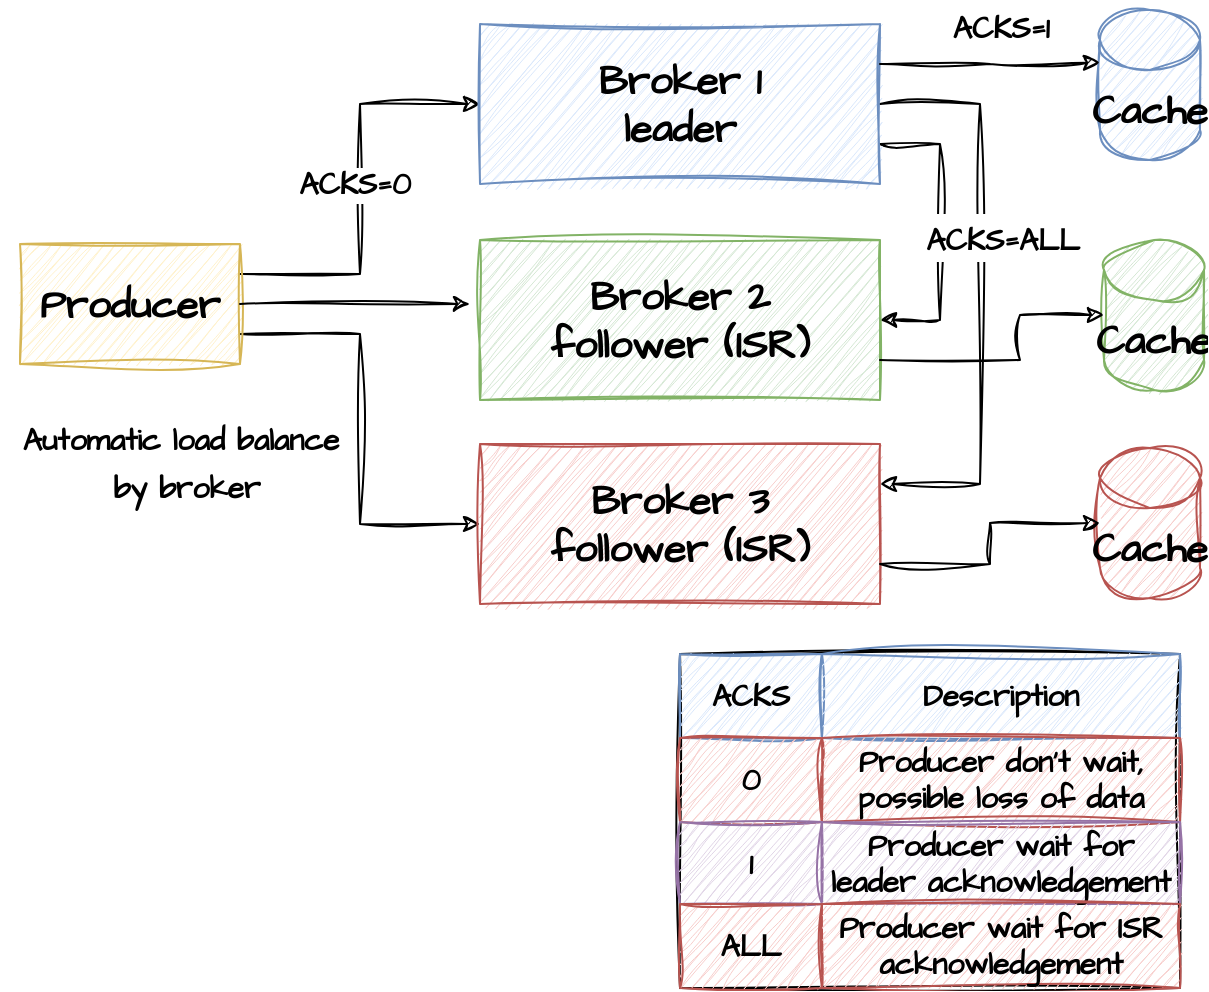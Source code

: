 <mxfile version="22.0.0" type="device">
  <diagram name="Page-1" id="VSsQzjnzfruYVSWJNL3c">
    <mxGraphModel dx="792" dy="1187" grid="1" gridSize="10" guides="1" tooltips="1" connect="1" arrows="1" fold="1" page="1" pageScale="1" pageWidth="827" pageHeight="1169" math="0" shadow="0">
      <root>
        <mxCell id="0" />
        <mxCell id="1" parent="0" />
        <mxCell id="epcTaLJtLqxxRiWeK0-S-5" style="edgeStyle=orthogonalEdgeStyle;rounded=0;sketch=1;hachureGap=4;jiggle=2;curveFitting=1;orthogonalLoop=1;jettySize=auto;html=1;exitX=1;exitY=0.25;exitDx=0;exitDy=0;entryX=0;entryY=0.5;entryDx=0;entryDy=0;fontFamily=Architects Daughter;fontSource=https%3A%2F%2Ffonts.googleapis.com%2Fcss%3Ffamily%3DArchitects%2BDaughter;fontSize=16;" parent="1" source="epcTaLJtLqxxRiWeK0-S-1" target="epcTaLJtLqxxRiWeK0-S-2" edge="1">
          <mxGeometry relative="1" as="geometry" />
        </mxCell>
        <mxCell id="Qruao_EVeviYjsC-ctv3-31" value="ACKS=0" style="edgeLabel;html=1;align=center;verticalAlign=middle;resizable=0;points=[];fontSize=15;fontFamily=Architects Daughter;fontStyle=1" vertex="1" connectable="0" parent="epcTaLJtLqxxRiWeK0-S-5">
          <mxGeometry x="-0.054" y="3" relative="1" as="geometry">
            <mxPoint y="-8" as="offset" />
          </mxGeometry>
        </mxCell>
        <mxCell id="epcTaLJtLqxxRiWeK0-S-33" style="edgeStyle=orthogonalEdgeStyle;rounded=0;sketch=1;hachureGap=4;jiggle=2;curveFitting=1;orthogonalLoop=1;jettySize=auto;html=1;exitX=1;exitY=0.75;exitDx=0;exitDy=0;entryX=0;entryY=0.5;entryDx=0;entryDy=0;fontFamily=Architects Daughter;fontSource=https%3A%2F%2Ffonts.googleapis.com%2Fcss%3Ffamily%3DArchitects%2BDaughter;fontSize=16;" parent="1" source="epcTaLJtLqxxRiWeK0-S-1" target="epcTaLJtLqxxRiWeK0-S-4" edge="1">
          <mxGeometry relative="1" as="geometry" />
        </mxCell>
        <mxCell id="epcTaLJtLqxxRiWeK0-S-1" value="Producer" style="rounded=0;whiteSpace=wrap;html=1;sketch=1;hachureGap=4;jiggle=2;curveFitting=1;fontFamily=Architects Daughter;fontSource=https%3A%2F%2Ffonts.googleapis.com%2Fcss%3Ffamily%3DArchitects%2BDaughter;fontSize=20;fontStyle=1;fillColor=#fff2cc;strokeColor=#d6b656;" parent="1" vertex="1">
          <mxGeometry x="20" y="475" width="110" height="60" as="geometry" />
        </mxCell>
        <mxCell id="Qruao_EVeviYjsC-ctv3-40" style="edgeStyle=orthogonalEdgeStyle;rounded=0;sketch=1;hachureGap=4;jiggle=2;curveFitting=1;orthogonalLoop=1;jettySize=auto;html=1;exitX=1;exitY=0.75;exitDx=0;exitDy=0;entryX=1;entryY=0.5;entryDx=0;entryDy=0;fontFamily=Architects Daughter;fontSource=https%3A%2F%2Ffonts.googleapis.com%2Fcss%3Ffamily%3DArchitects%2BDaughter;fontSize=16;" edge="1" parent="1" source="epcTaLJtLqxxRiWeK0-S-2" target="epcTaLJtLqxxRiWeK0-S-3">
          <mxGeometry relative="1" as="geometry">
            <Array as="points">
              <mxPoint x="480" y="425" />
              <mxPoint x="480" y="513" />
            </Array>
          </mxGeometry>
        </mxCell>
        <mxCell id="Qruao_EVeviYjsC-ctv3-47" style="edgeStyle=orthogonalEdgeStyle;rounded=0;sketch=1;hachureGap=4;jiggle=2;curveFitting=1;orthogonalLoop=1;jettySize=auto;html=1;exitX=1;exitY=0.5;exitDx=0;exitDy=0;entryX=1;entryY=0.25;entryDx=0;entryDy=0;fontFamily=Architects Daughter;fontSource=https%3A%2F%2Ffonts.googleapis.com%2Fcss%3Ffamily%3DArchitects%2BDaughter;fontSize=16;" edge="1" parent="1" source="epcTaLJtLqxxRiWeK0-S-2" target="epcTaLJtLqxxRiWeK0-S-4">
          <mxGeometry relative="1" as="geometry">
            <Array as="points">
              <mxPoint x="500" y="405" />
              <mxPoint x="500" y="595" />
            </Array>
          </mxGeometry>
        </mxCell>
        <mxCell id="epcTaLJtLqxxRiWeK0-S-2" value="Broker 1&lt;br&gt;leader" style="rounded=0;whiteSpace=wrap;html=1;sketch=1;hachureGap=4;jiggle=2;curveFitting=1;fontFamily=Architects Daughter;fontSource=https%3A%2F%2Ffonts.googleapis.com%2Fcss%3Ffamily%3DArchitects%2BDaughter;fontSize=20;fontStyle=1;fillColor=#dae8fc;strokeColor=#6c8ebf;" parent="1" vertex="1">
          <mxGeometry x="250" y="365" width="200" height="80" as="geometry" />
        </mxCell>
        <mxCell id="epcTaLJtLqxxRiWeK0-S-3" value="&lt;b&gt;Broker 2&lt;br&gt;follower (ISR)&lt;/b&gt;" style="rounded=0;whiteSpace=wrap;html=1;sketch=1;hachureGap=4;jiggle=2;curveFitting=1;fontFamily=Architects Daughter;fontSource=https%3A%2F%2Ffonts.googleapis.com%2Fcss%3Ffamily%3DArchitects%2BDaughter;fontSize=20;fillColor=#d5e8d4;strokeColor=#82b366;" parent="1" vertex="1">
          <mxGeometry x="250" y="473" width="200" height="80" as="geometry" />
        </mxCell>
        <mxCell id="epcTaLJtLqxxRiWeK0-S-4" value="Broker 3&lt;br&gt;follower (ISR)" style="rounded=0;whiteSpace=wrap;html=1;sketch=1;hachureGap=4;jiggle=2;curveFitting=1;fontFamily=Architects Daughter;fontSource=https%3A%2F%2Ffonts.googleapis.com%2Fcss%3Ffamily%3DArchitects%2BDaughter;fontSize=20;fillColor=#f8cecc;strokeColor=#b85450;fontStyle=1" parent="1" vertex="1">
          <mxGeometry x="250" y="575" width="200" height="80" as="geometry" />
        </mxCell>
        <mxCell id="epcTaLJtLqxxRiWeK0-S-7" style="edgeStyle=orthogonalEdgeStyle;rounded=0;sketch=1;hachureGap=4;jiggle=2;curveFitting=1;orthogonalLoop=1;jettySize=auto;html=1;exitX=1;exitY=0.5;exitDx=0;exitDy=0;entryX=-0.025;entryY=0.4;entryDx=0;entryDy=0;entryPerimeter=0;fontFamily=Architects Daughter;fontSource=https%3A%2F%2Ffonts.googleapis.com%2Fcss%3Ffamily%3DArchitects%2BDaughter;fontSize=16;" parent="1" source="epcTaLJtLqxxRiWeK0-S-1" target="epcTaLJtLqxxRiWeK0-S-3" edge="1">
          <mxGeometry relative="1" as="geometry" />
        </mxCell>
        <mxCell id="epcTaLJtLqxxRiWeK0-S-32" value="&lt;b style=&quot;font-size: 15px;&quot;&gt;Automatic load balance&lt;br&gt;&amp;nbsp;by broker&lt;/b&gt;" style="text;html=1;align=center;verticalAlign=middle;resizable=0;points=[];autosize=1;strokeColor=none;fillColor=none;fontSize=20;fontFamily=Architects Daughter;" parent="1" vertex="1">
          <mxGeometry x="10" y="553" width="180" height="60" as="geometry" />
        </mxCell>
        <mxCell id="Qruao_EVeviYjsC-ctv3-15" value="" style="childLayout=tableLayout;recursiveResize=0;shadow=0;sketch=1;hachureGap=4;jiggle=2;curveFitting=1;fontFamily=Architects Daughter;fontSource=https%3A%2F%2Ffonts.googleapis.com%2Fcss%3Ffamily%3DArchitects%2BDaughter;fontSize=15;fontStyle=1" vertex="1" parent="1">
          <mxGeometry x="350" y="680" width="250" height="167" as="geometry" />
        </mxCell>
        <mxCell id="Qruao_EVeviYjsC-ctv3-28" style="shape=tableRow;horizontal=0;startSize=0;swimlaneHead=0;swimlaneBody=0;top=0;left=0;bottom=0;right=0;dropTarget=0;collapsible=0;recursiveResize=0;expand=0;fontStyle=1;fillColor=none;strokeColor=inherit;sketch=1;hachureGap=4;jiggle=2;curveFitting=1;fontFamily=Architects Daughter;fontSource=https%3A%2F%2Ffonts.googleapis.com%2Fcss%3Ffamily%3DArchitects%2BDaughter;fontSize=15;" vertex="1" parent="Qruao_EVeviYjsC-ctv3-15">
          <mxGeometry width="250" height="42" as="geometry" />
        </mxCell>
        <mxCell id="Qruao_EVeviYjsC-ctv3-29" value="ACKS" style="connectable=0;recursiveResize=0;strokeColor=#6c8ebf;fillColor=#dae8fc;align=center;whiteSpace=wrap;html=1;sketch=1;hachureGap=4;jiggle=2;curveFitting=1;fontFamily=Architects Daughter;fontSource=https%3A%2F%2Ffonts.googleapis.com%2Fcss%3Ffamily%3DArchitects%2BDaughter;fontSize=15;fontStyle=1" vertex="1" parent="Qruao_EVeviYjsC-ctv3-28">
          <mxGeometry width="71" height="42" as="geometry">
            <mxRectangle width="71" height="42" as="alternateBounds" />
          </mxGeometry>
        </mxCell>
        <mxCell id="Qruao_EVeviYjsC-ctv3-30" value="Description" style="connectable=0;recursiveResize=0;strokeColor=#6c8ebf;fillColor=#dae8fc;align=center;whiteSpace=wrap;html=1;sketch=1;hachureGap=4;jiggle=2;curveFitting=1;fontFamily=Architects Daughter;fontSource=https%3A%2F%2Ffonts.googleapis.com%2Fcss%3Ffamily%3DArchitects%2BDaughter;fontSize=15;fontStyle=1" vertex="1" parent="Qruao_EVeviYjsC-ctv3-28">
          <mxGeometry x="71" width="179" height="42" as="geometry">
            <mxRectangle width="179" height="42" as="alternateBounds" />
          </mxGeometry>
        </mxCell>
        <mxCell id="Qruao_EVeviYjsC-ctv3-16" value="" style="shape=tableRow;horizontal=0;startSize=0;swimlaneHead=0;swimlaneBody=0;top=0;left=0;bottom=0;right=0;dropTarget=0;collapsible=0;recursiveResize=0;expand=0;fontStyle=1;fillColor=none;strokeColor=inherit;sketch=1;hachureGap=4;jiggle=2;curveFitting=1;fontFamily=Architects Daughter;fontSource=https%3A%2F%2Ffonts.googleapis.com%2Fcss%3Ffamily%3DArchitects%2BDaughter;fontSize=15;" vertex="1" parent="Qruao_EVeviYjsC-ctv3-15">
          <mxGeometry y="42" width="250" height="42" as="geometry" />
        </mxCell>
        <mxCell id="Qruao_EVeviYjsC-ctv3-17" value="0" style="connectable=0;recursiveResize=0;strokeColor=#b85450;fillColor=#f8cecc;align=center;whiteSpace=wrap;html=1;sketch=1;hachureGap=4;jiggle=2;curveFitting=1;fontFamily=Architects Daughter;fontSource=https%3A%2F%2Ffonts.googleapis.com%2Fcss%3Ffamily%3DArchitects%2BDaughter;fontSize=15;fontStyle=1" vertex="1" parent="Qruao_EVeviYjsC-ctv3-16">
          <mxGeometry width="71" height="42" as="geometry">
            <mxRectangle width="71" height="42" as="alternateBounds" />
          </mxGeometry>
        </mxCell>
        <mxCell id="Qruao_EVeviYjsC-ctv3-18" value="Producer don&#39;t wait, possible loss of data" style="connectable=0;recursiveResize=0;strokeColor=#b85450;fillColor=#f8cecc;align=center;whiteSpace=wrap;html=1;sketch=1;hachureGap=4;jiggle=2;curveFitting=1;fontFamily=Architects Daughter;fontSource=https%3A%2F%2Ffonts.googleapis.com%2Fcss%3Ffamily%3DArchitects%2BDaughter;fontSize=15;fontStyle=1" vertex="1" parent="Qruao_EVeviYjsC-ctv3-16">
          <mxGeometry x="71" width="179" height="42" as="geometry">
            <mxRectangle width="179" height="42" as="alternateBounds" />
          </mxGeometry>
        </mxCell>
        <mxCell id="Qruao_EVeviYjsC-ctv3-20" style="shape=tableRow;horizontal=0;startSize=0;swimlaneHead=0;swimlaneBody=0;top=0;left=0;bottom=0;right=0;dropTarget=0;collapsible=0;recursiveResize=0;expand=0;fontStyle=1;fillColor=none;strokeColor=inherit;sketch=1;hachureGap=4;jiggle=2;curveFitting=1;fontFamily=Architects Daughter;fontSource=https%3A%2F%2Ffonts.googleapis.com%2Fcss%3Ffamily%3DArchitects%2BDaughter;fontSize=15;" vertex="1" parent="Qruao_EVeviYjsC-ctv3-15">
          <mxGeometry y="84" width="250" height="41" as="geometry" />
        </mxCell>
        <mxCell id="Qruao_EVeviYjsC-ctv3-21" value="1" style="connectable=0;recursiveResize=0;strokeColor=#9673a6;fillColor=#e1d5e7;align=center;whiteSpace=wrap;html=1;sketch=1;hachureGap=4;jiggle=2;curveFitting=1;fontFamily=Architects Daughter;fontSource=https%3A%2F%2Ffonts.googleapis.com%2Fcss%3Ffamily%3DArchitects%2BDaughter;fontSize=15;fontStyle=1" vertex="1" parent="Qruao_EVeviYjsC-ctv3-20">
          <mxGeometry width="71" height="41" as="geometry">
            <mxRectangle width="71" height="41" as="alternateBounds" />
          </mxGeometry>
        </mxCell>
        <mxCell id="Qruao_EVeviYjsC-ctv3-22" value="Producer wait for leader acknowledgement" style="connectable=0;recursiveResize=0;strokeColor=#9673a6;fillColor=#e1d5e7;align=center;whiteSpace=wrap;html=1;sketch=1;hachureGap=4;jiggle=2;curveFitting=1;fontFamily=Architects Daughter;fontSource=https%3A%2F%2Ffonts.googleapis.com%2Fcss%3Ffamily%3DArchitects%2BDaughter;fontSize=15;fontStyle=1" vertex="1" parent="Qruao_EVeviYjsC-ctv3-20">
          <mxGeometry x="71" width="179" height="41" as="geometry">
            <mxRectangle width="179" height="41" as="alternateBounds" />
          </mxGeometry>
        </mxCell>
        <mxCell id="Qruao_EVeviYjsC-ctv3-24" style="shape=tableRow;horizontal=0;startSize=0;swimlaneHead=0;swimlaneBody=0;top=0;left=0;bottom=0;right=0;dropTarget=0;collapsible=0;recursiveResize=0;expand=0;fontStyle=1;fillColor=none;strokeColor=inherit;sketch=1;hachureGap=4;jiggle=2;curveFitting=1;fontFamily=Architects Daughter;fontSource=https%3A%2F%2Ffonts.googleapis.com%2Fcss%3Ffamily%3DArchitects%2BDaughter;fontSize=15;" vertex="1" parent="Qruao_EVeviYjsC-ctv3-15">
          <mxGeometry y="125" width="250" height="42" as="geometry" />
        </mxCell>
        <mxCell id="Qruao_EVeviYjsC-ctv3-25" value="ALL" style="connectable=0;recursiveResize=0;strokeColor=#b85450;fillColor=#f8cecc;align=center;whiteSpace=wrap;html=1;sketch=1;hachureGap=4;jiggle=2;curveFitting=1;fontFamily=Architects Daughter;fontSource=https%3A%2F%2Ffonts.googleapis.com%2Fcss%3Ffamily%3DArchitects%2BDaughter;fontSize=15;fontStyle=1" vertex="1" parent="Qruao_EVeviYjsC-ctv3-24">
          <mxGeometry width="71" height="42" as="geometry">
            <mxRectangle width="71" height="42" as="alternateBounds" />
          </mxGeometry>
        </mxCell>
        <mxCell id="Qruao_EVeviYjsC-ctv3-26" value="Producer wait for ISR acknowledgement" style="connectable=0;recursiveResize=0;strokeColor=#b85450;fillColor=#f8cecc;align=center;whiteSpace=wrap;html=1;sketch=1;hachureGap=4;jiggle=2;curveFitting=1;fontFamily=Architects Daughter;fontSource=https%3A%2F%2Ffonts.googleapis.com%2Fcss%3Ffamily%3DArchitects%2BDaughter;fontSize=15;fontStyle=1" vertex="1" parent="Qruao_EVeviYjsC-ctv3-24">
          <mxGeometry x="71" width="179" height="42" as="geometry">
            <mxRectangle width="179" height="42" as="alternateBounds" />
          </mxGeometry>
        </mxCell>
        <mxCell id="Qruao_EVeviYjsC-ctv3-32" value="Cache" style="shape=cylinder3;whiteSpace=wrap;html=1;boundedLbl=1;backgroundOutline=1;size=15;sketch=1;hachureGap=4;jiggle=2;curveFitting=1;fontFamily=Architects Daughter;fontSource=https%3A%2F%2Ffonts.googleapis.com%2Fcss%3Ffamily%3DArchitects%2BDaughter;fontSize=20;fillColor=#dae8fc;strokeColor=#6c8ebf;fontStyle=1" vertex="1" parent="1">
          <mxGeometry x="560" y="358" width="50" height="75" as="geometry" />
        </mxCell>
        <mxCell id="Qruao_EVeviYjsC-ctv3-36" style="edgeStyle=orthogonalEdgeStyle;rounded=0;sketch=1;hachureGap=4;jiggle=2;curveFitting=1;orthogonalLoop=1;jettySize=auto;html=1;exitX=1;exitY=0.25;exitDx=0;exitDy=0;entryX=0;entryY=0;entryDx=0;entryDy=26.25;entryPerimeter=0;fontFamily=Architects Daughter;fontSource=https%3A%2F%2Ffonts.googleapis.com%2Fcss%3Ffamily%3DArchitects%2BDaughter;fontSize=16;" edge="1" parent="1" source="epcTaLJtLqxxRiWeK0-S-2" target="Qruao_EVeviYjsC-ctv3-32">
          <mxGeometry relative="1" as="geometry" />
        </mxCell>
        <mxCell id="Qruao_EVeviYjsC-ctv3-39" value="&lt;b&gt;&lt;font style=&quot;font-size: 15px;&quot;&gt;ACKS=1&lt;/font&gt;&lt;/b&gt;" style="edgeLabel;html=1;align=center;verticalAlign=middle;resizable=0;points=[];fontSize=20;fontFamily=Architects Daughter;" vertex="1" connectable="0" parent="Qruao_EVeviYjsC-ctv3-36">
          <mxGeometry x="-0.043" y="1" relative="1" as="geometry">
            <mxPoint x="7" y="-19" as="offset" />
          </mxGeometry>
        </mxCell>
        <mxCell id="Qruao_EVeviYjsC-ctv3-42" value="&lt;b&gt;&lt;font style=&quot;font-size: 15px;&quot;&gt;ACKS=ALL&lt;/font&gt;&lt;/b&gt;" style="edgeLabel;html=1;align=center;verticalAlign=middle;resizable=0;points=[];fontSize=20;fontFamily=Architects Daughter;" vertex="1" connectable="0" parent="1">
          <mxGeometry x="500" y="370" as="geometry">
            <mxPoint x="11" y="101" as="offset" />
          </mxGeometry>
        </mxCell>
        <mxCell id="Qruao_EVeviYjsC-ctv3-43" value="Cache" style="shape=cylinder3;whiteSpace=wrap;html=1;boundedLbl=1;backgroundOutline=1;size=15;sketch=1;hachureGap=4;jiggle=2;curveFitting=1;fontFamily=Architects Daughter;fontSource=https%3A%2F%2Ffonts.googleapis.com%2Fcss%3Ffamily%3DArchitects%2BDaughter;fontSize=20;fillColor=#d5e8d4;strokeColor=#82b366;fontStyle=1" vertex="1" parent="1">
          <mxGeometry x="562" y="473" width="50" height="75" as="geometry" />
        </mxCell>
        <mxCell id="Qruao_EVeviYjsC-ctv3-44" value="Cache" style="shape=cylinder3;whiteSpace=wrap;html=1;boundedLbl=1;backgroundOutline=1;size=15;sketch=1;hachureGap=4;jiggle=2;curveFitting=1;fontFamily=Architects Daughter;fontSource=https%3A%2F%2Ffonts.googleapis.com%2Fcss%3Ffamily%3DArchitects%2BDaughter;fontSize=20;fillColor=#f8cecc;strokeColor=#b85450;fontStyle=1" vertex="1" parent="1">
          <mxGeometry x="560" y="577" width="50" height="75" as="geometry" />
        </mxCell>
        <mxCell id="Qruao_EVeviYjsC-ctv3-48" style="edgeStyle=orthogonalEdgeStyle;rounded=0;sketch=1;hachureGap=4;jiggle=2;curveFitting=1;orthogonalLoop=1;jettySize=auto;html=1;exitX=1;exitY=0.75;exitDx=0;exitDy=0;entryX=0;entryY=0.5;entryDx=0;entryDy=0;entryPerimeter=0;fontFamily=Architects Daughter;fontSource=https%3A%2F%2Ffonts.googleapis.com%2Fcss%3Ffamily%3DArchitects%2BDaughter;fontSize=16;" edge="1" parent="1" source="epcTaLJtLqxxRiWeK0-S-4" target="Qruao_EVeviYjsC-ctv3-44">
          <mxGeometry relative="1" as="geometry" />
        </mxCell>
        <mxCell id="Qruao_EVeviYjsC-ctv3-49" style="edgeStyle=orthogonalEdgeStyle;rounded=0;sketch=1;hachureGap=4;jiggle=2;curveFitting=1;orthogonalLoop=1;jettySize=auto;html=1;exitX=1;exitY=0.75;exitDx=0;exitDy=0;entryX=0;entryY=0.5;entryDx=0;entryDy=0;entryPerimeter=0;fontFamily=Architects Daughter;fontSource=https%3A%2F%2Ffonts.googleapis.com%2Fcss%3Ffamily%3DArchitects%2BDaughter;fontSize=16;" edge="1" parent="1" source="epcTaLJtLqxxRiWeK0-S-3" target="Qruao_EVeviYjsC-ctv3-43">
          <mxGeometry relative="1" as="geometry">
            <Array as="points">
              <mxPoint x="520" y="533" />
              <mxPoint x="520" y="511" />
            </Array>
          </mxGeometry>
        </mxCell>
      </root>
    </mxGraphModel>
  </diagram>
</mxfile>
